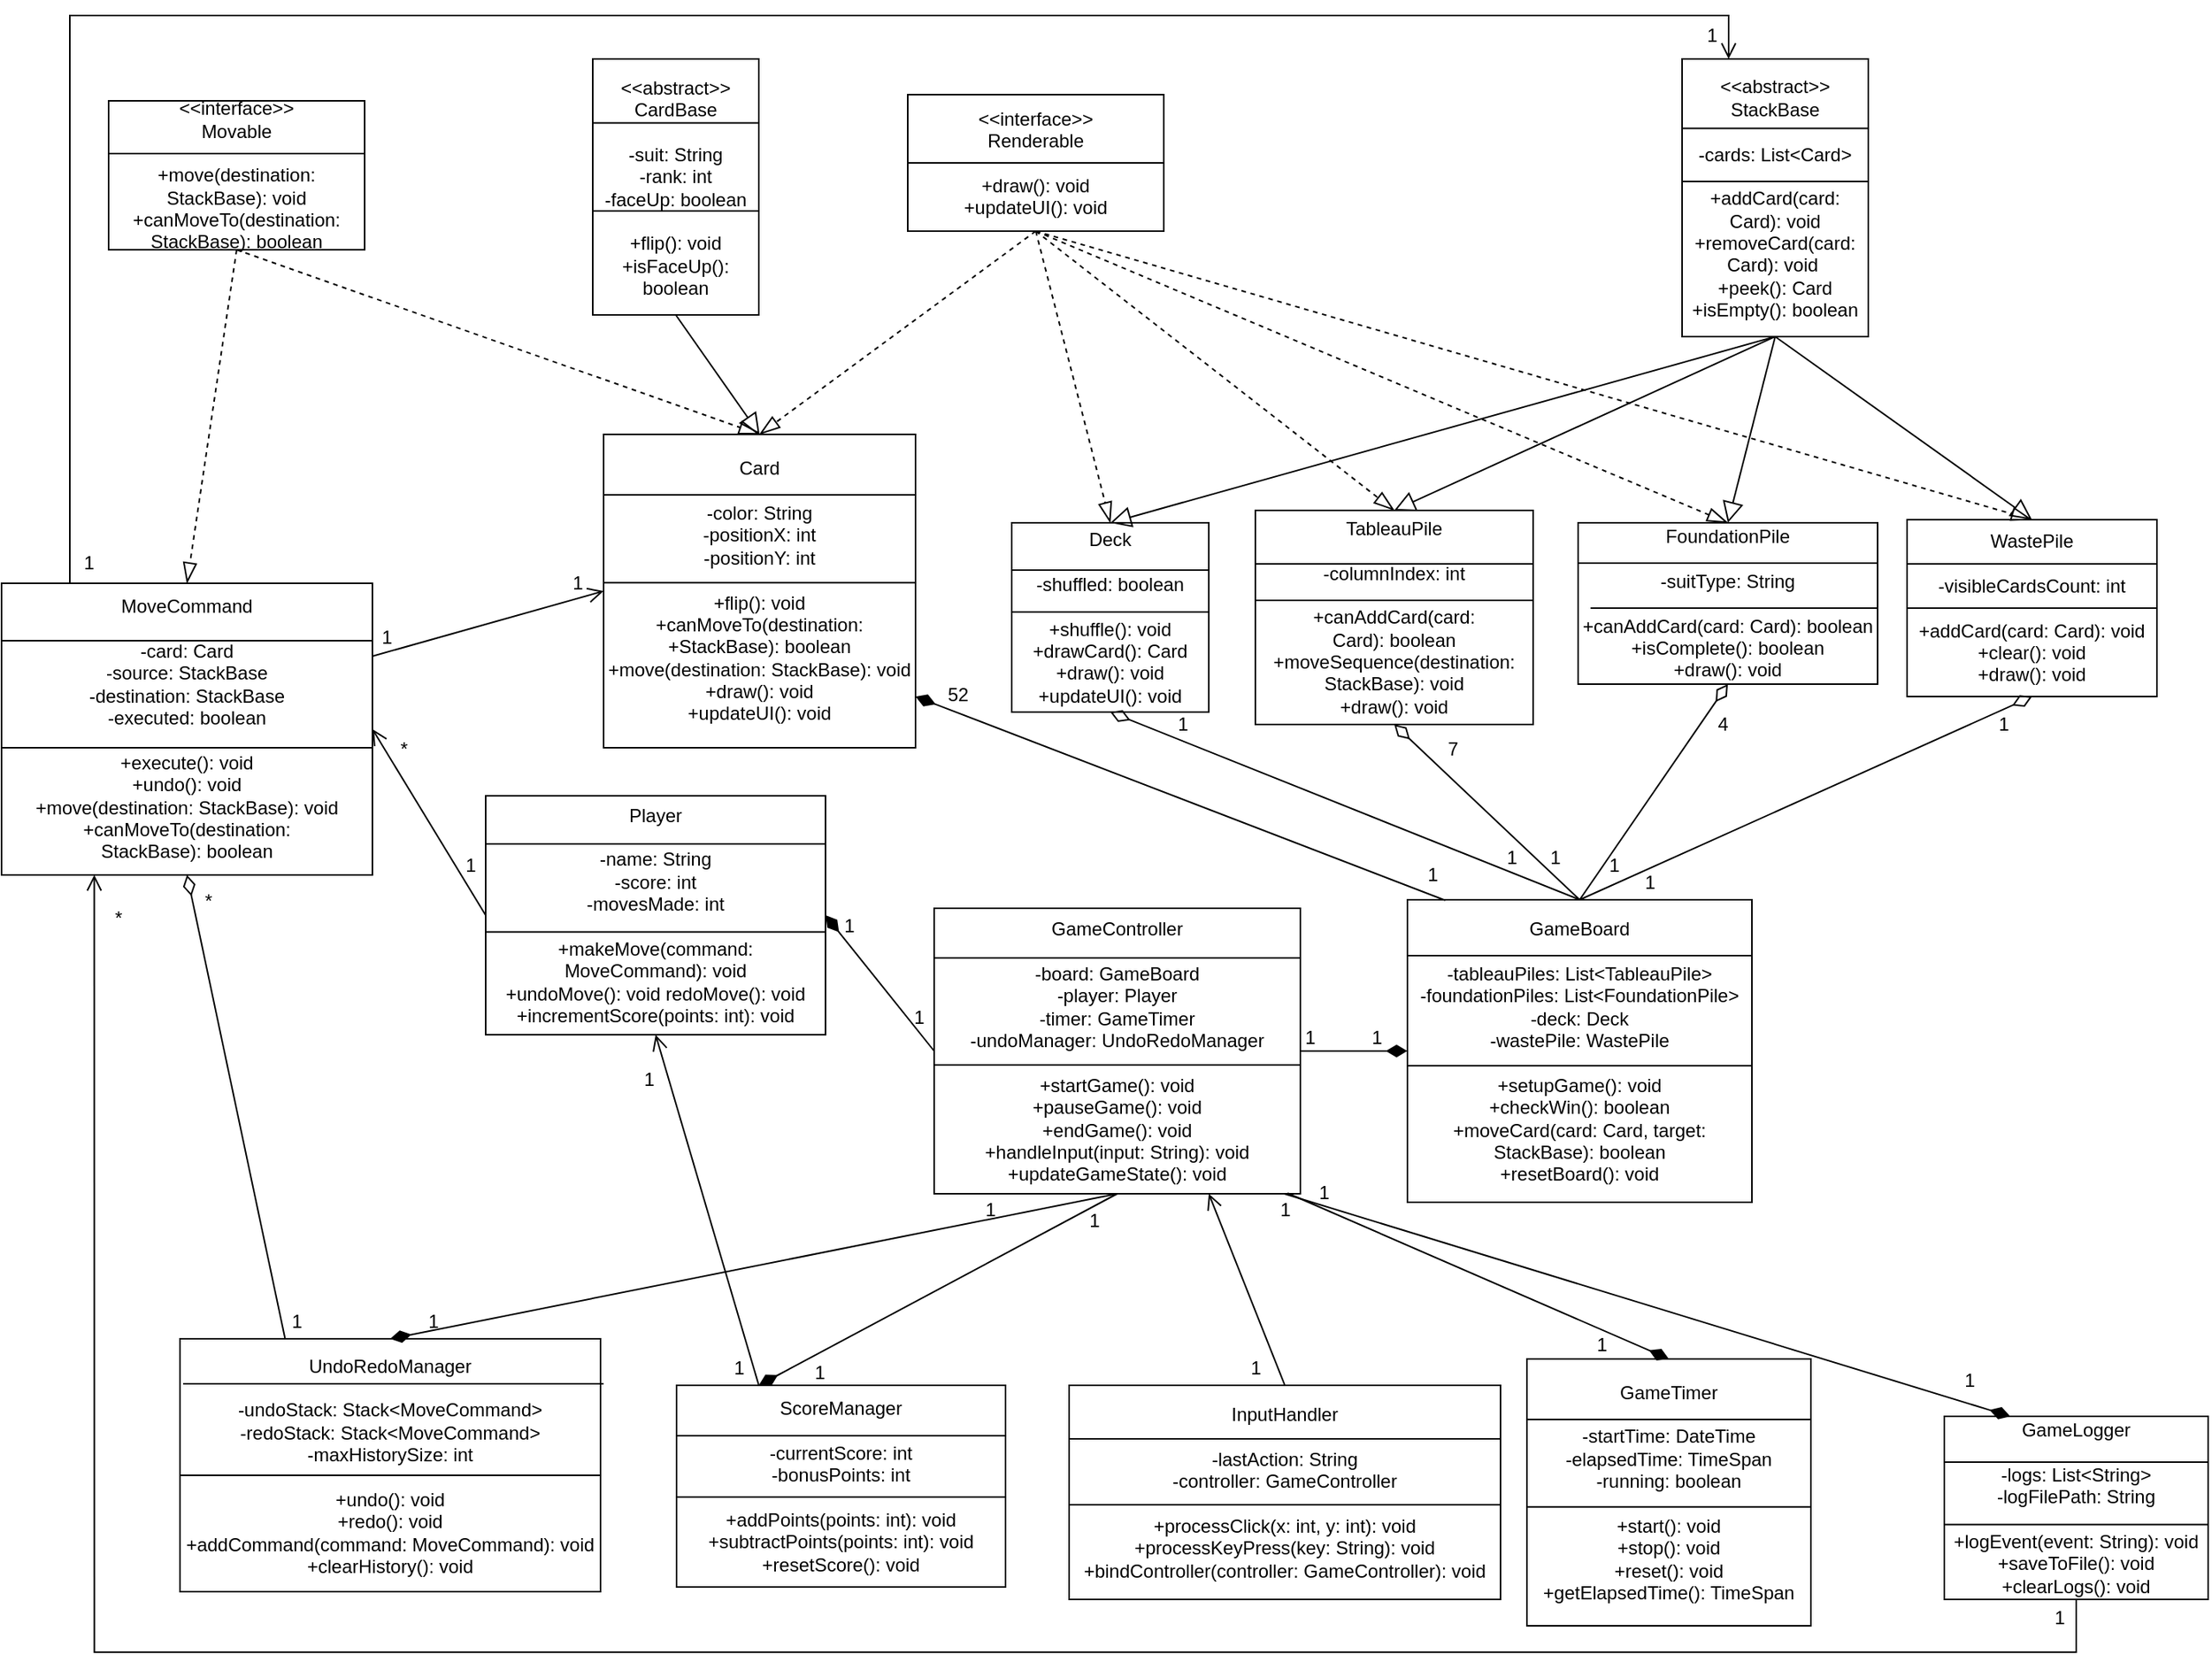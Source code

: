 <mxfile version="28.2.6">
  <diagram name="Страница — 1" id="tlndOTvmQL7gSjHUDbuK">
    <mxGraphModel dx="1237" dy="1510" grid="0" gridSize="19" guides="1" tooltips="1" connect="1" arrows="1" fold="1" page="0" pageScale="1" pageWidth="827" pageHeight="1169" math="0" shadow="0">
      <root>
        <mxCell id="0" />
        <mxCell id="1" parent="0" />
        <mxCell id="aCBQrkwj-dUcNE5SD0va-1" value="&lt;div&gt;&amp;lt;&amp;lt;interface&amp;gt;&amp;gt;&lt;/div&gt;Movable&lt;div&gt;&lt;br&gt;&lt;/div&gt;&lt;div&gt;+move(destination: StackBase): void&lt;/div&gt;&lt;div&gt;+canMoveTo(destination: StackBase):&amp;nbsp;&lt;span style=&quot;background-color: transparent; color: light-dark(rgb(0, 0, 0), rgb(255, 255, 255));&quot;&gt;boolean&lt;/span&gt;&lt;/div&gt;" style="rounded=0;whiteSpace=wrap;html=1;" parent="1" vertex="1">
          <mxGeometry x="948" y="-107" width="165" height="96" as="geometry" />
        </mxCell>
        <mxCell id="aCBQrkwj-dUcNE5SD0va-2" value="&amp;lt;&amp;lt;interface&amp;gt;&amp;gt;&lt;div&gt;Renderable&lt;/div&gt;&lt;div&gt;&lt;br&gt;&lt;/div&gt;&lt;div&gt;+draw(): void&lt;/div&gt;&lt;div&gt;+updateUI(): void&lt;/div&gt;" style="rounded=0;whiteSpace=wrap;html=1;" parent="1" vertex="1">
          <mxGeometry x="1463" y="-111" width="165" height="88" as="geometry" />
        </mxCell>
        <mxCell id="aCBQrkwj-dUcNE5SD0va-3" value="&amp;lt;&amp;lt;abstract&amp;gt;&amp;gt;&lt;div&gt;CardBase&lt;/div&gt;&lt;div&gt;&lt;br&gt;&lt;/div&gt;&lt;div&gt;-suit: String&lt;/div&gt;&lt;div&gt;-rank: int&lt;/div&gt;&lt;div&gt;-faceUp: boolean&lt;/div&gt;&lt;div&gt;&lt;br&gt;&lt;/div&gt;&lt;div&gt;+flip(): void +isFaceUp(): boolean&lt;/div&gt;" style="rounded=0;whiteSpace=wrap;html=1;" parent="1" vertex="1">
          <mxGeometry x="1260" y="-134" width="107" height="165" as="geometry" />
        </mxCell>
        <mxCell id="aCBQrkwj-dUcNE5SD0va-4" value="&amp;lt;&amp;lt;abstract&amp;gt;&amp;gt;&lt;div&gt;StackBase&lt;/div&gt;&lt;div&gt;&lt;br&gt;&lt;/div&gt;&lt;div&gt;-cards: List&amp;lt;Card&amp;gt;&lt;/div&gt;&lt;div&gt;&lt;br&gt;&lt;/div&gt;&lt;div&gt;+addCard(card: Card): void +removeCard(card: Card): void&amp;nbsp;&lt;/div&gt;&lt;div&gt;+peek(): Card +isEmpty():&amp;nbsp;&lt;span style=&quot;background-color: transparent; color: light-dark(rgb(0, 0, 0), rgb(255, 255, 255));&quot;&gt;boolean&lt;/span&gt;&lt;/div&gt;" style="rounded=0;whiteSpace=wrap;html=1;" parent="1" vertex="1">
          <mxGeometry x="1962" y="-134" width="120" height="179" as="geometry" />
        </mxCell>
        <mxCell id="aCBQrkwj-dUcNE5SD0va-5" value="Card&lt;div&gt;&lt;br&gt;&lt;/div&gt;&lt;div&gt;-color: String&lt;/div&gt;&lt;div&gt;-positionX: int&lt;/div&gt;&lt;div&gt;-positionY: int&lt;/div&gt;&lt;div&gt;&lt;br&gt;&lt;/div&gt;&lt;div&gt;+flip(): void&lt;/div&gt;&lt;div&gt;+canMoveTo(destination:&lt;/div&gt;&lt;div&gt;+StackBase):&amp;nbsp;&lt;span style=&quot;background-color: transparent; color: light-dark(rgb(0, 0, 0), rgb(255, 255, 255));&quot;&gt;boolean&lt;/span&gt;&lt;/div&gt;&lt;div&gt;+move(destination: StackBase): void&lt;/div&gt;&lt;div&gt;+draw(): void&lt;/div&gt;&lt;div&gt;+updateUI(): void&lt;/div&gt;" style="rounded=0;whiteSpace=wrap;html=1;" parent="1" vertex="1">
          <mxGeometry x="1267" y="108" width="201" height="202" as="geometry" />
        </mxCell>
        <mxCell id="aCBQrkwj-dUcNE5SD0va-6" value="Deck&lt;div&gt;&lt;br&gt;&lt;/div&gt;&lt;div&gt;-shuffled:&amp;nbsp;&lt;span style=&quot;background-color: transparent; color: light-dark(rgb(0, 0, 0), rgb(255, 255, 255));&quot;&gt;boolean&lt;/span&gt;&lt;/div&gt;&lt;div&gt;&lt;br&gt;&lt;/div&gt;&lt;div&gt;+shuffle(): void&lt;/div&gt;&lt;div&gt;+drawCard(): Card&lt;/div&gt;&lt;div&gt;+draw(): void&lt;/div&gt;&lt;div&gt;+updateUI(): void&lt;/div&gt;" style="rounded=0;whiteSpace=wrap;html=1;" parent="1" vertex="1">
          <mxGeometry x="1530" y="165" width="127" height="122" as="geometry" />
        </mxCell>
        <mxCell id="aCBQrkwj-dUcNE5SD0va-8" value="WastePile&lt;div&gt;&lt;br&gt;&lt;/div&gt;&lt;div&gt;-visibleCardsCount: int&lt;/div&gt;&lt;div&gt;&lt;br&gt;&lt;/div&gt;&lt;div&gt;+addCard(card: Card): void&lt;/div&gt;&lt;div&gt;+clear(): void&lt;/div&gt;&lt;div&gt;+draw(): void&lt;/div&gt;" style="rounded=0;whiteSpace=wrap;html=1;" parent="1" vertex="1">
          <mxGeometry x="2107" y="163" width="161" height="114" as="geometry" />
        </mxCell>
        <mxCell id="aCBQrkwj-dUcNE5SD0va-9" value="FoundationPile&lt;div&gt;&lt;br&gt;&lt;/div&gt;&lt;div&gt;-suitType: String&lt;/div&gt;&lt;div&gt;&lt;br&gt;&lt;/div&gt;&lt;div&gt;+canAddCard(card: Card):&amp;nbsp;&lt;span style=&quot;background-color: transparent; color: light-dark(rgb(0, 0, 0), rgb(255, 255, 255));&quot;&gt;boolean&lt;/span&gt;&lt;/div&gt;&lt;div&gt;+isComplete():&amp;nbsp;&lt;span style=&quot;background-color: transparent; color: light-dark(rgb(0, 0, 0), rgb(255, 255, 255));&quot;&gt;boolean&lt;/span&gt;&lt;/div&gt;&lt;div&gt;+draw(): void&lt;/div&gt;" style="rounded=0;whiteSpace=wrap;html=1;" parent="1" vertex="1">
          <mxGeometry x="1895" y="165" width="193" height="104" as="geometry" />
        </mxCell>
        <mxCell id="aCBQrkwj-dUcNE5SD0va-10" value="TableauPile&lt;div&gt;&lt;br&gt;&lt;/div&gt;&lt;div&gt;-columnIndex: int&lt;/div&gt;&lt;div&gt;&lt;br&gt;&lt;/div&gt;&lt;div&gt;+canAddCard(card: Card):&amp;nbsp;&lt;span style=&quot;background-color: transparent; color: light-dark(rgb(0, 0, 0), rgb(255, 255, 255));&quot;&gt;boolean&lt;/span&gt;&lt;/div&gt;&lt;div&gt;+moveSequence(destination: StackBase): void&lt;/div&gt;&lt;div&gt;+draw(): void&lt;/div&gt;" style="rounded=0;whiteSpace=wrap;html=1;" parent="1" vertex="1">
          <mxGeometry x="1687" y="157" width="179" height="138" as="geometry" />
        </mxCell>
        <mxCell id="aCBQrkwj-dUcNE5SD0va-11" value="GameBoard&lt;div&gt;&lt;br&gt;&lt;/div&gt;&lt;div&gt;-tableauPiles: List&amp;lt;TableauPile&amp;gt;&lt;/div&gt;&lt;div&gt;-foundationPiles: List&amp;lt;FoundationPile&amp;gt;&lt;/div&gt;&lt;div&gt;-deck: Deck&lt;/div&gt;&lt;div&gt;-wastePile: WastePile&lt;/div&gt;&lt;div&gt;&lt;br&gt;&lt;/div&gt;&lt;div&gt;+setupGame(): void&lt;/div&gt;&lt;div&gt;+checkWin():&amp;nbsp;&lt;span style=&quot;background-color: transparent; color: light-dark(rgb(0, 0, 0), rgb(255, 255, 255));&quot;&gt;boolean&lt;/span&gt;&lt;/div&gt;&lt;div&gt;+moveCard(card: Card, target: StackBase):&amp;nbsp;&lt;span style=&quot;background-color: transparent; color: light-dark(rgb(0, 0, 0), rgb(255, 255, 255));&quot;&gt;boolean&lt;/span&gt;&lt;/div&gt;&lt;div&gt;+resetBoard(): void&lt;/div&gt;" style="rounded=0;whiteSpace=wrap;html=1;" parent="1" vertex="1">
          <mxGeometry x="1785" y="408" width="222" height="195" as="geometry" />
        </mxCell>
        <mxCell id="aCBQrkwj-dUcNE5SD0va-12" value="Player&lt;div&gt;&lt;br&gt;&lt;/div&gt;&lt;div&gt;-name: String&lt;/div&gt;&lt;div&gt;-score: int&lt;/div&gt;&lt;div&gt;-movesMade: int&lt;/div&gt;&lt;div&gt;&lt;br&gt;&lt;/div&gt;&lt;div&gt;+makeMove(command: MoveCommand): void&lt;/div&gt;&lt;div&gt;+undoMove(): void redoMove(): void&lt;/div&gt;&lt;div&gt;+incrementScore(points: int): void&lt;/div&gt;" style="rounded=0;whiteSpace=wrap;html=1;" parent="1" vertex="1">
          <mxGeometry x="1191" y="341" width="219" height="154" as="geometry" />
        </mxCell>
        <mxCell id="aCBQrkwj-dUcNE5SD0va-13" value="GameController&lt;div&gt;&lt;br&gt;&lt;/div&gt;&lt;div&gt;-board: GameBoard&lt;/div&gt;&lt;div&gt;-player: Player&lt;/div&gt;&lt;div&gt;-timer: GameTimer&lt;/div&gt;&lt;div&gt;-undoManager: UndoRedoManager&lt;/div&gt;&lt;div&gt;&lt;br&gt;&lt;/div&gt;&lt;div&gt;+startGame(): void&lt;/div&gt;&lt;div&gt;+pauseGame(): void&lt;/div&gt;&lt;div&gt;+endGame(): void&lt;/div&gt;&lt;div&gt;+handleInput(input: String): void&lt;/div&gt;&lt;div&gt;+updateGameState(): void&lt;/div&gt;" style="rounded=0;whiteSpace=wrap;html=1;" parent="1" vertex="1">
          <mxGeometry x="1480" y="413.5" width="236" height="184" as="geometry" />
        </mxCell>
        <mxCell id="aCBQrkwj-dUcNE5SD0va-14" value="MoveCommand&lt;div&gt;&lt;br&gt;&lt;/div&gt;&lt;div&gt;-card: Card&lt;/div&gt;&lt;div&gt;-source: StackBase&lt;/div&gt;&lt;div&gt;-destination: StackBase&lt;/div&gt;&lt;div&gt;-executed:&amp;nbsp;&lt;span style=&quot;background-color: transparent; color: light-dark(rgb(0, 0, 0), rgb(255, 255, 255));&quot;&gt;boolean&lt;/span&gt;&lt;/div&gt;&lt;div&gt;&lt;br&gt;&lt;/div&gt;&lt;div&gt;+execute(): void&lt;/div&gt;&lt;div&gt;+undo(): void&lt;/div&gt;&lt;div&gt;+move(destination: StackBase): void&lt;/div&gt;&lt;div&gt;+canMoveTo(destination: StackBase):&amp;nbsp;&lt;span style=&quot;background-color: transparent; color: light-dark(rgb(0, 0, 0), rgb(255, 255, 255));&quot;&gt;boolean&lt;/span&gt;&lt;/div&gt;" style="rounded=0;whiteSpace=wrap;html=1;" parent="1" vertex="1">
          <mxGeometry x="879" y="204" width="239" height="188" as="geometry" />
        </mxCell>
        <mxCell id="aCBQrkwj-dUcNE5SD0va-15" value="UndoRedoManager&lt;div&gt;&lt;br&gt;&lt;/div&gt;&lt;div&gt;-undoStack: Stack&amp;lt;MoveCommand&amp;gt;&lt;/div&gt;&lt;div&gt;-redoStack: Stack&amp;lt;MoveCommand&amp;gt;&lt;/div&gt;&lt;div&gt;-maxHistorySize: int&lt;/div&gt;&lt;div&gt;&lt;br&gt;&lt;/div&gt;&lt;div&gt;+undo(): void&lt;/div&gt;&lt;div&gt;+redo(): void&lt;/div&gt;&lt;div&gt;+addCommand(command: MoveCommand): void&lt;/div&gt;&lt;div&gt;+clearHistory(): void&lt;/div&gt;" style="rounded=0;whiteSpace=wrap;html=1;" parent="1" vertex="1">
          <mxGeometry x="994" y="691" width="271" height="163" as="geometry" />
        </mxCell>
        <mxCell id="aCBQrkwj-dUcNE5SD0va-16" value="GameTimer&lt;div&gt;&lt;br&gt;&lt;/div&gt;&lt;div&gt;-startTime: DateTime&lt;/div&gt;&lt;div&gt;-elapsedTime: TimeSpan&lt;/div&gt;&lt;div&gt;-running:&amp;nbsp;&lt;span style=&quot;background-color: transparent; color: light-dark(rgb(0, 0, 0), rgb(255, 255, 255));&quot;&gt;boolean&lt;/span&gt;&lt;/div&gt;&lt;div&gt;&lt;br&gt;&lt;/div&gt;&lt;div&gt;+start(): void&lt;/div&gt;&lt;div&gt;+stop(): void&lt;/div&gt;&lt;div&gt;+reset(): void&lt;/div&gt;&lt;div&gt;+getElapsedTime(): TimeSpan&lt;/div&gt;" style="rounded=0;whiteSpace=wrap;html=1;" parent="1" vertex="1">
          <mxGeometry x="1862" y="704" width="183" height="172" as="geometry" />
        </mxCell>
        <mxCell id="aCBQrkwj-dUcNE5SD0va-17" value="ScoreManager&lt;div&gt;&lt;br&gt;&lt;/div&gt;&lt;div&gt;-currentScore: int&lt;/div&gt;&lt;div&gt;-bonusPoints: int&lt;/div&gt;&lt;div&gt;&lt;br&gt;&lt;/div&gt;&lt;div&gt;+addPoints(points: int): void&lt;/div&gt;&lt;div&gt;+subtractPoints(points: int): void&lt;/div&gt;&lt;div&gt;+resetScore(): void&lt;/div&gt;" style="rounded=0;whiteSpace=wrap;html=1;" parent="1" vertex="1">
          <mxGeometry x="1314" y="721" width="212" height="130" as="geometry" />
        </mxCell>
        <mxCell id="aCBQrkwj-dUcNE5SD0va-18" value="InputHandler&lt;div&gt;&lt;br&gt;&lt;/div&gt;&lt;div&gt;-lastAction: String&lt;/div&gt;&lt;div&gt;-controller: GameController&lt;/div&gt;&lt;div&gt;&lt;br&gt;&lt;/div&gt;&lt;div&gt;+processClick(x: int, y: int): void&lt;/div&gt;&lt;div&gt;+processKeyPress(key: String): void&lt;/div&gt;&lt;div&gt;+bindController(controller: GameController): void&lt;/div&gt;" style="rounded=0;whiteSpace=wrap;html=1;" parent="1" vertex="1">
          <mxGeometry x="1567" y="721" width="278" height="138" as="geometry" />
        </mxCell>
        <mxCell id="aCBQrkwj-dUcNE5SD0va-19" value="GameLogger&lt;div&gt;&lt;br&gt;&lt;/div&gt;&lt;div&gt;-logs: List&amp;lt;String&amp;gt;&lt;/div&gt;&lt;div&gt;-logFilePath: String&lt;/div&gt;&lt;div&gt;&lt;br&gt;&lt;/div&gt;&lt;div&gt;+logEvent(event: String): void&lt;/div&gt;&lt;div&gt;+saveToFile(): void&lt;/div&gt;&lt;div&gt;+clearLogs(): void&lt;/div&gt;" style="rounded=0;whiteSpace=wrap;html=1;" parent="1" vertex="1">
          <mxGeometry x="2131" y="741" width="170" height="118" as="geometry" />
        </mxCell>
        <mxCell id="aCBQrkwj-dUcNE5SD0va-20" value="" style="endArrow=none;html=1;rounded=0;entryX=1;entryY=0.25;entryDx=0;entryDy=0;exitX=0;exitY=0.25;exitDx=0;exitDy=0;" parent="1" edge="1">
          <mxGeometry width="50" height="50" relative="1" as="geometry">
            <mxPoint x="948" y="-73" as="sourcePoint" />
            <mxPoint x="1113" y="-73" as="targetPoint" />
          </mxGeometry>
        </mxCell>
        <mxCell id="aCBQrkwj-dUcNE5SD0va-21" value="" style="endArrow=none;html=1;rounded=0;entryX=1;entryY=0.5;entryDx=0;entryDy=0;exitX=0;exitY=0.5;exitDx=0;exitDy=0;" parent="1" source="aCBQrkwj-dUcNE5SD0va-2" target="aCBQrkwj-dUcNE5SD0va-2" edge="1">
          <mxGeometry width="50" height="50" relative="1" as="geometry">
            <mxPoint x="1455" y="-107" as="sourcePoint" />
            <mxPoint x="1505" y="-157" as="targetPoint" />
          </mxGeometry>
        </mxCell>
        <mxCell id="aCBQrkwj-dUcNE5SD0va-22" value="" style="endArrow=none;html=1;rounded=0;entryX=1;entryY=0.25;entryDx=0;entryDy=0;exitX=0;exitY=0.25;exitDx=0;exitDy=0;" parent="1" source="aCBQrkwj-dUcNE5SD0va-3" target="aCBQrkwj-dUcNE5SD0va-3" edge="1">
          <mxGeometry width="50" height="50" relative="1" as="geometry">
            <mxPoint x="1244" y="-153" as="sourcePoint" />
            <mxPoint x="1294" y="-203" as="targetPoint" />
          </mxGeometry>
        </mxCell>
        <mxCell id="aCBQrkwj-dUcNE5SD0va-23" value="" style="endArrow=none;html=1;rounded=0;entryX=1;entryY=0.75;entryDx=0;entryDy=0;exitX=0;exitY=0.75;exitDx=0;exitDy=0;" parent="1" edge="1">
          <mxGeometry width="50" height="50" relative="1" as="geometry">
            <mxPoint x="1260" y="-36" as="sourcePoint" />
            <mxPoint x="1367" y="-36" as="targetPoint" />
          </mxGeometry>
        </mxCell>
        <mxCell id="aCBQrkwj-dUcNE5SD0va-24" value="" style="endArrow=none;html=1;rounded=0;entryX=1;entryY=0.25;entryDx=0;entryDy=0;exitX=0;exitY=0.25;exitDx=0;exitDy=0;" parent="1" source="aCBQrkwj-dUcNE5SD0va-4" target="aCBQrkwj-dUcNE5SD0va-4" edge="1">
          <mxGeometry width="50" height="50" relative="1" as="geometry">
            <mxPoint x="1995" y="-151" as="sourcePoint" />
            <mxPoint x="2045" y="-201" as="targetPoint" />
          </mxGeometry>
        </mxCell>
        <mxCell id="aCBQrkwj-dUcNE5SD0va-25" value="" style="endArrow=none;html=1;rounded=0;entryX=1;entryY=0.5;entryDx=0;entryDy=0;exitX=0;exitY=0.5;exitDx=0;exitDy=0;" parent="1" edge="1">
          <mxGeometry width="50" height="50" relative="1" as="geometry">
            <mxPoint x="1962" y="-55" as="sourcePoint" />
            <mxPoint x="2082" y="-55" as="targetPoint" />
          </mxGeometry>
        </mxCell>
        <mxCell id="aCBQrkwj-dUcNE5SD0va-26" value="" style="endArrow=none;html=1;rounded=0;entryX=1;entryY=0.25;entryDx=0;entryDy=0;exitX=0;exitY=0.25;exitDx=0;exitDy=0;" parent="1" source="aCBQrkwj-dUcNE5SD0va-9" target="aCBQrkwj-dUcNE5SD0va-9" edge="1">
          <mxGeometry width="50" height="50" relative="1" as="geometry">
            <mxPoint x="1933" y="132" as="sourcePoint" />
            <mxPoint x="1983" y="82" as="targetPoint" />
          </mxGeometry>
        </mxCell>
        <mxCell id="aCBQrkwj-dUcNE5SD0va-27" value="" style="endArrow=none;html=1;rounded=0;entryX=1;entryY=0.75;entryDx=0;entryDy=0;exitX=0;exitY=0.75;exitDx=0;exitDy=0;" parent="1" edge="1">
          <mxGeometry width="50" height="50" relative="1" as="geometry">
            <mxPoint x="1903" y="220" as="sourcePoint" />
            <mxPoint x="2088" y="220" as="targetPoint" />
          </mxGeometry>
        </mxCell>
        <mxCell id="aCBQrkwj-dUcNE5SD0va-28" value="" style="endArrow=none;html=1;rounded=0;entryX=1;entryY=0.25;entryDx=0;entryDy=0;exitX=0;exitY=0.25;exitDx=0;exitDy=0;" parent="1" source="aCBQrkwj-dUcNE5SD0va-8" target="aCBQrkwj-dUcNE5SD0va-8" edge="1">
          <mxGeometry width="50" height="50" relative="1" as="geometry">
            <mxPoint x="2069" y="140" as="sourcePoint" />
            <mxPoint x="2119" y="90" as="targetPoint" />
          </mxGeometry>
        </mxCell>
        <mxCell id="aCBQrkwj-dUcNE5SD0va-29" value="" style="endArrow=none;html=1;rounded=0;entryX=1;entryY=0.5;entryDx=0;entryDy=0;exitX=0;exitY=0.5;exitDx=0;exitDy=0;" parent="1" source="aCBQrkwj-dUcNE5SD0va-8" target="aCBQrkwj-dUcNE5SD0va-8" edge="1">
          <mxGeometry width="50" height="50" relative="1" as="geometry">
            <mxPoint x="2064" y="129" as="sourcePoint" />
            <mxPoint x="2114" y="79" as="targetPoint" />
          </mxGeometry>
        </mxCell>
        <mxCell id="aCBQrkwj-dUcNE5SD0va-30" value="" style="endArrow=none;html=1;rounded=0;entryX=1;entryY=0.25;entryDx=0;entryDy=0;exitX=0;exitY=0.25;exitDx=0;exitDy=0;" parent="1" edge="1">
          <mxGeometry width="50" height="50" relative="1" as="geometry">
            <mxPoint x="1267" y="147.0" as="sourcePoint" />
            <mxPoint x="1468" y="147.0" as="targetPoint" />
          </mxGeometry>
        </mxCell>
        <mxCell id="aCBQrkwj-dUcNE5SD0va-31" value="" style="endArrow=none;html=1;rounded=0;entryX=1;entryY=0.5;entryDx=0;entryDy=0;exitX=0;exitY=0.5;exitDx=0;exitDy=0;" parent="1" edge="1">
          <mxGeometry width="50" height="50" relative="1" as="geometry">
            <mxPoint x="1267" y="203.66" as="sourcePoint" />
            <mxPoint x="1468" y="203.66" as="targetPoint" />
          </mxGeometry>
        </mxCell>
        <mxCell id="aCBQrkwj-dUcNE5SD0va-32" value="" style="endArrow=none;html=1;rounded=0;entryX=1;entryY=0.25;entryDx=0;entryDy=0;exitX=0;exitY=0.25;exitDx=0;exitDy=0;" parent="1" source="aCBQrkwj-dUcNE5SD0va-6" target="aCBQrkwj-dUcNE5SD0va-6" edge="1">
          <mxGeometry width="50" height="50" relative="1" as="geometry">
            <mxPoint x="1534" y="351" as="sourcePoint" />
            <mxPoint x="1584" y="301" as="targetPoint" />
          </mxGeometry>
        </mxCell>
        <mxCell id="aCBQrkwj-dUcNE5SD0va-33" value="" style="endArrow=none;html=1;rounded=0;entryX=1;entryY=0.5;entryDx=0;entryDy=0;exitX=0;exitY=0.5;exitDx=0;exitDy=0;" parent="1" edge="1">
          <mxGeometry width="50" height="50" relative="1" as="geometry">
            <mxPoint x="1530" y="222.52" as="sourcePoint" />
            <mxPoint x="1657" y="222.52" as="targetPoint" />
          </mxGeometry>
        </mxCell>
        <mxCell id="aCBQrkwj-dUcNE5SD0va-34" value="" style="endArrow=none;html=1;rounded=0;entryX=1;entryY=0.25;entryDx=0;entryDy=0;exitX=0;exitY=0.25;exitDx=0;exitDy=0;" parent="1" source="aCBQrkwj-dUcNE5SD0va-10" target="aCBQrkwj-dUcNE5SD0va-10" edge="1">
          <mxGeometry width="50" height="50" relative="1" as="geometry">
            <mxPoint x="1578" y="291" as="sourcePoint" />
            <mxPoint x="1628" y="241" as="targetPoint" />
          </mxGeometry>
        </mxCell>
        <mxCell id="aCBQrkwj-dUcNE5SD0va-35" value="" style="endArrow=none;html=1;rounded=0;entryX=1;entryY=0.5;entryDx=0;entryDy=0;exitX=0;exitY=0.5;exitDx=0;exitDy=0;" parent="1" edge="1">
          <mxGeometry width="50" height="50" relative="1" as="geometry">
            <mxPoint x="1687" y="215" as="sourcePoint" />
            <mxPoint x="1866" y="215" as="targetPoint" />
          </mxGeometry>
        </mxCell>
        <mxCell id="aCBQrkwj-dUcNE5SD0va-36" value="" style="endArrow=none;html=1;rounded=0;entryX=1;entryY=0.25;entryDx=0;entryDy=0;exitX=0;exitY=0.25;exitDx=0;exitDy=0;" parent="1" edge="1">
          <mxGeometry width="50" height="50" relative="1" as="geometry">
            <mxPoint x="1785" y="444" as="sourcePoint" />
            <mxPoint x="2007" y="444" as="targetPoint" />
          </mxGeometry>
        </mxCell>
        <mxCell id="aCBQrkwj-dUcNE5SD0va-37" value="" style="endArrow=none;html=1;rounded=0;entryX=1;entryY=0.75;entryDx=0;entryDy=0;exitX=0;exitY=0.75;exitDx=0;exitDy=0;" parent="1" edge="1">
          <mxGeometry width="50" height="50" relative="1" as="geometry">
            <mxPoint x="1785" y="515" as="sourcePoint" />
            <mxPoint x="2007" y="515" as="targetPoint" />
          </mxGeometry>
        </mxCell>
        <mxCell id="aCBQrkwj-dUcNE5SD0va-38" value="" style="endArrow=none;html=1;rounded=0;entryX=1;entryY=0.25;entryDx=0;entryDy=0;exitX=0;exitY=0.25;exitDx=0;exitDy=0;" parent="1" edge="1">
          <mxGeometry width="50" height="50" relative="1" as="geometry">
            <mxPoint x="1191" y="372" as="sourcePoint" />
            <mxPoint x="1410" y="372" as="targetPoint" />
          </mxGeometry>
        </mxCell>
        <mxCell id="aCBQrkwj-dUcNE5SD0va-39" value="" style="endArrow=none;html=1;rounded=0;entryX=0;entryY=0.75;entryDx=0;entryDy=0;exitX=1;exitY=0.75;exitDx=0;exitDy=0;" parent="1" edge="1">
          <mxGeometry width="50" height="50" relative="1" as="geometry">
            <mxPoint x="1410" y="428.76" as="sourcePoint" />
            <mxPoint x="1191" y="428.76" as="targetPoint" />
          </mxGeometry>
        </mxCell>
        <mxCell id="aCBQrkwj-dUcNE5SD0va-40" value="" style="endArrow=none;html=1;rounded=0;entryX=1;entryY=0.25;entryDx=0;entryDy=0;exitX=0;exitY=0.25;exitDx=0;exitDy=0;" parent="1" edge="1">
          <mxGeometry width="50" height="50" relative="1" as="geometry">
            <mxPoint x="1480" y="445.5" as="sourcePoint" />
            <mxPoint x="1716" y="445.5" as="targetPoint" />
          </mxGeometry>
        </mxCell>
        <mxCell id="aCBQrkwj-dUcNE5SD0va-41" value="" style="endArrow=none;html=1;rounded=0;entryX=1;entryY=0.75;entryDx=0;entryDy=0;exitX=0;exitY=0.75;exitDx=0;exitDy=0;" parent="1" edge="1">
          <mxGeometry width="50" height="50" relative="1" as="geometry">
            <mxPoint x="1480" y="514.5" as="sourcePoint" />
            <mxPoint x="1716" y="514.5" as="targetPoint" />
          </mxGeometry>
        </mxCell>
        <mxCell id="aCBQrkwj-dUcNE5SD0va-42" value="" style="endArrow=none;html=1;rounded=0;entryX=1;entryY=0.25;entryDx=0;entryDy=0;exitX=0;exitY=0.25;exitDx=0;exitDy=0;" parent="1" edge="1">
          <mxGeometry width="50" height="50" relative="1" as="geometry">
            <mxPoint x="879.0" y="241.0" as="sourcePoint" />
            <mxPoint x="1118" y="241.0" as="targetPoint" />
          </mxGeometry>
        </mxCell>
        <mxCell id="aCBQrkwj-dUcNE5SD0va-43" value="" style="endArrow=none;html=1;rounded=0;entryX=1;entryY=0.75;entryDx=0;entryDy=0;exitX=0;exitY=0.75;exitDx=0;exitDy=0;" parent="1" edge="1">
          <mxGeometry width="50" height="50" relative="1" as="geometry">
            <mxPoint x="879.0" y="310" as="sourcePoint" />
            <mxPoint x="1118" y="310" as="targetPoint" />
          </mxGeometry>
        </mxCell>
        <mxCell id="aCBQrkwj-dUcNE5SD0va-45" value="" style="endArrow=none;html=1;rounded=0;entryX=1;entryY=0.25;entryDx=0;entryDy=0;exitX=0;exitY=0.25;exitDx=0;exitDy=0;" parent="1" edge="1">
          <mxGeometry width="50" height="50" relative="1" as="geometry">
            <mxPoint x="996" y="720.0" as="sourcePoint" />
            <mxPoint x="1267" y="720.0" as="targetPoint" />
          </mxGeometry>
        </mxCell>
        <mxCell id="aCBQrkwj-dUcNE5SD0va-46" value="" style="endArrow=none;html=1;rounded=0;exitX=0;exitY=0.5;exitDx=0;exitDy=0;entryX=1;entryY=0.5;entryDx=0;entryDy=0;" parent="1" edge="1">
          <mxGeometry width="50" height="50" relative="1" as="geometry">
            <mxPoint x="994" y="779" as="sourcePoint" />
            <mxPoint x="1265" y="779" as="targetPoint" />
          </mxGeometry>
        </mxCell>
        <mxCell id="aCBQrkwj-dUcNE5SD0va-47" value="" style="endArrow=none;html=1;rounded=0;exitX=0;exitY=0.25;exitDx=0;exitDy=0;entryX=1;entryY=0.25;entryDx=0;entryDy=0;" parent="1" edge="1">
          <mxGeometry width="50" height="50" relative="1" as="geometry">
            <mxPoint x="1862" y="743.0" as="sourcePoint" />
            <mxPoint x="2045" y="743.0" as="targetPoint" />
          </mxGeometry>
        </mxCell>
        <mxCell id="aCBQrkwj-dUcNE5SD0va-48" value="" style="endArrow=none;html=1;rounded=0;exitX=0;exitY=0.75;exitDx=0;exitDy=0;entryX=1;entryY=0.75;entryDx=0;entryDy=0;" parent="1" edge="1">
          <mxGeometry width="50" height="50" relative="1" as="geometry">
            <mxPoint x="1862" y="799.36" as="sourcePoint" />
            <mxPoint x="2045" y="799.36" as="targetPoint" />
          </mxGeometry>
        </mxCell>
        <mxCell id="aCBQrkwj-dUcNE5SD0va-49" value="" style="endArrow=none;html=1;rounded=0;entryX=1;entryY=0.25;entryDx=0;entryDy=0;exitX=0;exitY=0.25;exitDx=0;exitDy=0;" parent="1" source="aCBQrkwj-dUcNE5SD0va-17" target="aCBQrkwj-dUcNE5SD0va-17" edge="1">
          <mxGeometry width="50" height="50" relative="1" as="geometry">
            <mxPoint x="1225" y="841" as="sourcePoint" />
            <mxPoint x="1275" y="791" as="targetPoint" />
          </mxGeometry>
        </mxCell>
        <mxCell id="aCBQrkwj-dUcNE5SD0va-50" value="" style="endArrow=none;html=1;rounded=0;entryX=1;entryY=0.5;entryDx=0;entryDy=0;exitX=0;exitY=0.5;exitDx=0;exitDy=0;" parent="1" edge="1">
          <mxGeometry width="50" height="50" relative="1" as="geometry">
            <mxPoint x="1314" y="793" as="sourcePoint" />
            <mxPoint x="1526" y="793" as="targetPoint" />
          </mxGeometry>
        </mxCell>
        <mxCell id="aCBQrkwj-dUcNE5SD0va-51" value="" style="endArrow=none;html=1;rounded=0;entryX=1;entryY=0.25;entryDx=0;entryDy=0;exitX=0;exitY=0.25;exitDx=0;exitDy=0;" parent="1" source="aCBQrkwj-dUcNE5SD0va-18" target="aCBQrkwj-dUcNE5SD0va-18" edge="1">
          <mxGeometry width="50" height="50" relative="1" as="geometry">
            <mxPoint x="1583.5" y="955" as="sourcePoint" />
            <mxPoint x="1633.5" y="905" as="targetPoint" />
          </mxGeometry>
        </mxCell>
        <mxCell id="aCBQrkwj-dUcNE5SD0va-52" value="" style="endArrow=none;html=1;rounded=0;entryX=1;entryY=0.75;entryDx=0;entryDy=0;exitX=0;exitY=0.75;exitDx=0;exitDy=0;" parent="1" edge="1">
          <mxGeometry width="50" height="50" relative="1" as="geometry">
            <mxPoint x="1567" y="798" as="sourcePoint" />
            <mxPoint x="1845" y="798" as="targetPoint" />
          </mxGeometry>
        </mxCell>
        <mxCell id="aCBQrkwj-dUcNE5SD0va-53" value="" style="endArrow=none;html=1;rounded=0;entryX=1;entryY=0.25;entryDx=0;entryDy=0;exitX=0;exitY=0.25;exitDx=0;exitDy=0;" parent="1" source="aCBQrkwj-dUcNE5SD0va-19" target="aCBQrkwj-dUcNE5SD0va-19" edge="1">
          <mxGeometry width="50" height="50" relative="1" as="geometry">
            <mxPoint x="2104" y="914" as="sourcePoint" />
            <mxPoint x="2154" y="864" as="targetPoint" />
          </mxGeometry>
        </mxCell>
        <mxCell id="aCBQrkwj-dUcNE5SD0va-54" value="" style="endArrow=none;html=1;rounded=0;entryX=1;entryY=0.75;entryDx=0;entryDy=0;exitX=0;exitY=0.75;exitDx=0;exitDy=0;" parent="1" edge="1">
          <mxGeometry width="50" height="50" relative="1" as="geometry">
            <mxPoint x="2131" y="810.76" as="sourcePoint" />
            <mxPoint x="2301" y="810.76" as="targetPoint" />
          </mxGeometry>
        </mxCell>
        <mxCell id="LkQGsGizmwyFS7Kiptim-1" value="" style="endArrow=block;html=1;rounded=0;exitX=0.5;exitY=1;exitDx=0;exitDy=0;entryX=0.5;entryY=0;entryDx=0;entryDy=0;endFill=0;endSize=11;" edge="1" parent="1" source="aCBQrkwj-dUcNE5SD0va-3" target="aCBQrkwj-dUcNE5SD0va-5">
          <mxGeometry width="50" height="50" relative="1" as="geometry">
            <mxPoint x="1132" y="86" as="sourcePoint" />
            <mxPoint x="1182" y="36" as="targetPoint" />
          </mxGeometry>
        </mxCell>
        <mxCell id="LkQGsGizmwyFS7Kiptim-2" value="" style="endArrow=blockThin;html=1;rounded=0;exitX=0.5;exitY=1;exitDx=0;exitDy=0;entryX=0.5;entryY=0;entryDx=0;entryDy=0;endFill=0;dashed=1;endSize=11;" edge="1" parent="1" source="aCBQrkwj-dUcNE5SD0va-1" target="aCBQrkwj-dUcNE5SD0va-5">
          <mxGeometry width="50" height="50" relative="1" as="geometry">
            <mxPoint x="1615" y="68" as="sourcePoint" />
            <mxPoint x="1665" y="18" as="targetPoint" />
          </mxGeometry>
        </mxCell>
        <mxCell id="LkQGsGizmwyFS7Kiptim-3" value="" style="endArrow=block;html=1;rounded=0;exitX=0.5;exitY=1;exitDx=0;exitDy=0;entryX=0.5;entryY=0;entryDx=0;entryDy=0;endSize=11;endFill=0;" edge="1" parent="1" source="aCBQrkwj-dUcNE5SD0va-4" target="aCBQrkwj-dUcNE5SD0va-10">
          <mxGeometry width="50" height="50" relative="1" as="geometry">
            <mxPoint x="1628" y="102" as="sourcePoint" />
            <mxPoint x="1678" y="52" as="targetPoint" />
          </mxGeometry>
        </mxCell>
        <mxCell id="LkQGsGizmwyFS7Kiptim-4" value="" style="endArrow=block;html=1;rounded=0;exitX=0.5;exitY=1;exitDx=0;exitDy=0;entryX=0.5;entryY=0;entryDx=0;entryDy=0;endSize=11;endFill=0;" edge="1" parent="1" source="aCBQrkwj-dUcNE5SD0va-4" target="aCBQrkwj-dUcNE5SD0va-9">
          <mxGeometry width="50" height="50" relative="1" as="geometry">
            <mxPoint x="1944" y="-4" as="sourcePoint" />
            <mxPoint x="1723" y="88" as="targetPoint" />
          </mxGeometry>
        </mxCell>
        <mxCell id="LkQGsGizmwyFS7Kiptim-5" value="" style="endArrow=block;html=1;rounded=0;exitX=0.5;exitY=1;exitDx=0;exitDy=0;entryX=0.5;entryY=0;entryDx=0;entryDy=0;endSize=11;endFill=0;" edge="1" parent="1" source="aCBQrkwj-dUcNE5SD0va-4" target="aCBQrkwj-dUcNE5SD0va-8">
          <mxGeometry width="50" height="50" relative="1" as="geometry">
            <mxPoint x="2135" y="56" as="sourcePoint" />
            <mxPoint x="2159" y="138" as="targetPoint" />
          </mxGeometry>
        </mxCell>
        <mxCell id="LkQGsGizmwyFS7Kiptim-6" value="" style="endArrow=blockThin;html=1;rounded=0;exitX=0.5;exitY=1;exitDx=0;exitDy=0;entryX=0.5;entryY=0;entryDx=0;entryDy=0;endFill=0;dashed=1;endSize=11;" edge="1" parent="1" source="aCBQrkwj-dUcNE5SD0va-2" target="aCBQrkwj-dUcNE5SD0va-5">
          <mxGeometry width="50" height="50" relative="1" as="geometry">
            <mxPoint x="1220" y="104" as="sourcePoint" />
            <mxPoint x="1097" y="224" as="targetPoint" />
          </mxGeometry>
        </mxCell>
        <mxCell id="LkQGsGizmwyFS7Kiptim-7" value="" style="endArrow=blockThin;html=1;rounded=0;exitX=0.5;exitY=1;exitDx=0;exitDy=0;entryX=0.5;entryY=0;entryDx=0;entryDy=0;endFill=0;dashed=1;endSize=11;" edge="1" parent="1" source="aCBQrkwj-dUcNE5SD0va-2" target="aCBQrkwj-dUcNE5SD0va-8">
          <mxGeometry width="50" height="50" relative="1" as="geometry">
            <mxPoint x="1934" y="-117" as="sourcePoint" />
            <mxPoint x="1756" y="14" as="targetPoint" />
          </mxGeometry>
        </mxCell>
        <mxCell id="LkQGsGizmwyFS7Kiptim-8" value="" style="endArrow=blockThin;html=1;rounded=0;exitX=0.5;exitY=1;exitDx=0;exitDy=0;entryX=0.5;entryY=0;entryDx=0;entryDy=0;endFill=0;dashed=1;endSize=11;" edge="1" parent="1" source="aCBQrkwj-dUcNE5SD0va-2" target="aCBQrkwj-dUcNE5SD0va-9">
          <mxGeometry width="50" height="50" relative="1" as="geometry">
            <mxPoint x="1873" y="-36" as="sourcePoint" />
            <mxPoint x="1695" y="95" as="targetPoint" />
          </mxGeometry>
        </mxCell>
        <mxCell id="LkQGsGizmwyFS7Kiptim-9" value="" style="endArrow=blockThin;html=1;rounded=0;exitX=0.5;exitY=1;exitDx=0;exitDy=0;entryX=0.5;entryY=0;entryDx=0;entryDy=0;endFill=0;dashed=1;endSize=11;" edge="1" parent="1" source="aCBQrkwj-dUcNE5SD0va-2" target="aCBQrkwj-dUcNE5SD0va-10">
          <mxGeometry width="50" height="50" relative="1" as="geometry">
            <mxPoint x="1911" y="-23" as="sourcePoint" />
            <mxPoint x="1733" y="108" as="targetPoint" />
          </mxGeometry>
        </mxCell>
        <mxCell id="LkQGsGizmwyFS7Kiptim-10" value="" style="endArrow=blockThin;html=1;rounded=0;entryX=0.5;entryY=0;entryDx=0;entryDy=0;endFill=0;dashed=1;endSize=11;exitX=0.5;exitY=1;exitDx=0;exitDy=0;" edge="1" parent="1" source="aCBQrkwj-dUcNE5SD0va-2" target="aCBQrkwj-dUcNE5SD0va-6">
          <mxGeometry width="50" height="50" relative="1" as="geometry">
            <mxPoint x="1588" y="78" as="sourcePoint" />
            <mxPoint x="1598" y="218" as="targetPoint" />
          </mxGeometry>
        </mxCell>
        <mxCell id="LkQGsGizmwyFS7Kiptim-11" value="" style="endArrow=block;html=1;rounded=0;exitX=0.5;exitY=1;exitDx=0;exitDy=0;entryX=0.5;entryY=0;entryDx=0;entryDy=0;endSize=11;endFill=0;" edge="1" parent="1" source="aCBQrkwj-dUcNE5SD0va-4" target="aCBQrkwj-dUcNE5SD0va-6">
          <mxGeometry width="50" height="50" relative="1" as="geometry">
            <mxPoint x="1808" y="108" as="sourcePoint" />
            <mxPoint x="1563" y="220" as="targetPoint" />
          </mxGeometry>
        </mxCell>
        <mxCell id="LkQGsGizmwyFS7Kiptim-13" value="" style="endArrow=blockThin;html=1;rounded=0;exitX=0.5;exitY=1;exitDx=0;exitDy=0;entryX=0.5;entryY=0;entryDx=0;entryDy=0;endFill=0;dashed=1;endSize=11;" edge="1" parent="1" source="aCBQrkwj-dUcNE5SD0va-1" target="aCBQrkwj-dUcNE5SD0va-14">
          <mxGeometry width="50" height="50" relative="1" as="geometry">
            <mxPoint x="1068" y="149" as="sourcePoint" />
            <mxPoint x="890" y="280" as="targetPoint" />
          </mxGeometry>
        </mxCell>
        <mxCell id="LkQGsGizmwyFS7Kiptim-15" value="" style="endArrow=diamondThin;html=1;rounded=0;exitX=0.5;exitY=0;exitDx=0;exitDy=0;endFill=0;endSize=11;entryX=0.5;entryY=1;entryDx=0;entryDy=0;" edge="1" parent="1" source="aCBQrkwj-dUcNE5SD0va-11" target="aCBQrkwj-dUcNE5SD0va-6">
          <mxGeometry width="50" height="50" relative="1" as="geometry">
            <mxPoint x="1473" y="414" as="sourcePoint" />
            <mxPoint x="1523" y="364" as="targetPoint" />
          </mxGeometry>
        </mxCell>
        <mxCell id="LkQGsGizmwyFS7Kiptim-16" value="" style="endArrow=diamondThin;html=1;rounded=0;exitX=0.5;exitY=0;exitDx=0;exitDy=0;endFill=0;endSize=11;entryX=0.5;entryY=1;entryDx=0;entryDy=0;" edge="1" parent="1" source="aCBQrkwj-dUcNE5SD0va-11" target="aCBQrkwj-dUcNE5SD0va-10">
          <mxGeometry width="50" height="50" relative="1" as="geometry">
            <mxPoint x="1976" y="502" as="sourcePoint" />
            <mxPoint x="1885" y="375" as="targetPoint" />
          </mxGeometry>
        </mxCell>
        <mxCell id="LkQGsGizmwyFS7Kiptim-17" value="" style="endArrow=diamondThin;html=1;rounded=0;exitX=0.5;exitY=0;exitDx=0;exitDy=0;endFill=0;endSize=11;entryX=0.5;entryY=1;entryDx=0;entryDy=0;" edge="1" parent="1" source="aCBQrkwj-dUcNE5SD0va-11" target="aCBQrkwj-dUcNE5SD0va-9">
          <mxGeometry width="50" height="50" relative="1" as="geometry">
            <mxPoint x="2093" y="504" as="sourcePoint" />
            <mxPoint x="2002" y="377" as="targetPoint" />
          </mxGeometry>
        </mxCell>
        <mxCell id="LkQGsGizmwyFS7Kiptim-18" value="" style="endArrow=diamondThin;html=1;rounded=0;exitX=0.5;exitY=0;exitDx=0;exitDy=0;endFill=0;endSize=11;entryX=0.5;entryY=1;entryDx=0;entryDy=0;" edge="1" parent="1" source="aCBQrkwj-dUcNE5SD0va-11" target="aCBQrkwj-dUcNE5SD0va-8">
          <mxGeometry width="50" height="50" relative="1" as="geometry">
            <mxPoint x="2146" y="533" as="sourcePoint" />
            <mxPoint x="2055" y="406" as="targetPoint" />
          </mxGeometry>
        </mxCell>
        <mxCell id="LkQGsGizmwyFS7Kiptim-19" value="" style="endArrow=diamondThin;html=1;rounded=0;entryX=0;entryY=0.5;entryDx=0;entryDy=0;exitX=1;exitY=0.5;exitDx=0;exitDy=0;endFill=1;endSize=11;" edge="1" parent="1" source="aCBQrkwj-dUcNE5SD0va-13" target="aCBQrkwj-dUcNE5SD0va-11">
          <mxGeometry width="50" height="50" relative="1" as="geometry">
            <mxPoint x="1337" y="762" as="sourcePoint" />
            <mxPoint x="1387" y="712" as="targetPoint" />
          </mxGeometry>
        </mxCell>
        <mxCell id="LkQGsGizmwyFS7Kiptim-20" value="" style="endArrow=diamondThin;html=1;rounded=0;entryX=1;entryY=0.5;entryDx=0;entryDy=0;exitX=0;exitY=0.5;exitDx=0;exitDy=0;endFill=1;endSize=11;" edge="1" parent="1" source="aCBQrkwj-dUcNE5SD0va-13" target="aCBQrkwj-dUcNE5SD0va-12">
          <mxGeometry width="50" height="50" relative="1" as="geometry">
            <mxPoint x="1309" y="600" as="sourcePoint" />
            <mxPoint x="1434" y="606" as="targetPoint" />
          </mxGeometry>
        </mxCell>
        <mxCell id="LkQGsGizmwyFS7Kiptim-21" value="" style="endArrow=diamondThin;html=1;rounded=0;entryX=0.5;entryY=0;entryDx=0;entryDy=0;exitX=0.965;exitY=0.998;exitDx=0;exitDy=0;endFill=1;endSize=11;exitPerimeter=0;" edge="1" parent="1" source="aCBQrkwj-dUcNE5SD0va-13" target="aCBQrkwj-dUcNE5SD0va-16">
          <mxGeometry width="50" height="50" relative="1" as="geometry">
            <mxPoint x="1455" y="722" as="sourcePoint" />
            <mxPoint x="1385" y="634" as="targetPoint" />
          </mxGeometry>
        </mxCell>
        <mxCell id="LkQGsGizmwyFS7Kiptim-22" value="" style="endArrow=diamondThin;html=1;rounded=0;entryX=0.5;entryY=0;entryDx=0;entryDy=0;exitX=0.5;exitY=1;exitDx=0;exitDy=0;endFill=1;endSize=11;" edge="1" parent="1" source="aCBQrkwj-dUcNE5SD0va-13" target="aCBQrkwj-dUcNE5SD0va-15">
          <mxGeometry width="50" height="50" relative="1" as="geometry">
            <mxPoint x="1401" y="657" as="sourcePoint" />
            <mxPoint x="1331" y="569" as="targetPoint" />
          </mxGeometry>
        </mxCell>
        <mxCell id="LkQGsGizmwyFS7Kiptim-23" value="" style="endArrow=open;html=1;rounded=0;exitX=0;exitY=0.5;exitDx=0;exitDy=0;entryX=1;entryY=0.5;entryDx=0;entryDy=0;endFill=0;endSize=8;" edge="1" parent="1" source="aCBQrkwj-dUcNE5SD0va-12" target="aCBQrkwj-dUcNE5SD0va-14">
          <mxGeometry width="50" height="50" relative="1" as="geometry">
            <mxPoint x="811" y="567" as="sourcePoint" />
            <mxPoint x="861" y="517" as="targetPoint" />
          </mxGeometry>
        </mxCell>
        <mxCell id="LkQGsGizmwyFS7Kiptim-24" value="" style="endArrow=diamondThin;html=1;rounded=0;exitX=0.25;exitY=0;exitDx=0;exitDy=0;endFill=0;endSize=11;entryX=0.5;entryY=1;entryDx=0;entryDy=0;" edge="1" parent="1" source="aCBQrkwj-dUcNE5SD0va-15" target="aCBQrkwj-dUcNE5SD0va-14">
          <mxGeometry width="50" height="50" relative="1" as="geometry">
            <mxPoint x="1265" y="618" as="sourcePoint" />
            <mxPoint x="962" y="497" as="targetPoint" />
          </mxGeometry>
        </mxCell>
        <mxCell id="LkQGsGizmwyFS7Kiptim-25" value="" style="endArrow=open;html=1;rounded=0;exitX=1;exitY=0.25;exitDx=0;exitDy=0;entryX=0;entryY=0.5;entryDx=0;entryDy=0;endFill=0;endSize=8;" edge="1" parent="1" source="aCBQrkwj-dUcNE5SD0va-14" target="aCBQrkwj-dUcNE5SD0va-5">
          <mxGeometry width="50" height="50" relative="1" as="geometry">
            <mxPoint x="846" y="204" as="sourcePoint" />
            <mxPoint x="773" y="84" as="targetPoint" />
          </mxGeometry>
        </mxCell>
        <mxCell id="LkQGsGizmwyFS7Kiptim-26" value="" style="endArrow=open;html=1;rounded=0;exitX=0.25;exitY=0;exitDx=0;exitDy=0;entryX=0.25;entryY=0;entryDx=0;entryDy=0;endFill=0;endSize=8;edgeStyle=orthogonalEdgeStyle;" edge="1" parent="1" source="aCBQrkwj-dUcNE5SD0va-14" target="aCBQrkwj-dUcNE5SD0va-4">
          <mxGeometry width="50" height="50" relative="1" as="geometry">
            <mxPoint x="791" y="167" as="sourcePoint" />
            <mxPoint x="940" y="125" as="targetPoint" />
            <Array as="points">
              <mxPoint x="923" y="204" />
              <mxPoint x="923" y="-162" />
              <mxPoint x="1992" y="-162" />
            </Array>
          </mxGeometry>
        </mxCell>
        <mxCell id="LkQGsGizmwyFS7Kiptim-27" value="" style="endArrow=open;html=1;rounded=0;exitX=0.5;exitY=0;exitDx=0;exitDy=0;entryX=0.75;entryY=1;entryDx=0;entryDy=0;endFill=0;endSize=8;" edge="1" parent="1" source="aCBQrkwj-dUcNE5SD0va-18" target="aCBQrkwj-dUcNE5SD0va-13">
          <mxGeometry width="50" height="50" relative="1" as="geometry">
            <mxPoint x="2331" y="869" as="sourcePoint" />
            <mxPoint x="2258" y="749" as="targetPoint" />
          </mxGeometry>
        </mxCell>
        <mxCell id="LkQGsGizmwyFS7Kiptim-28" value="" style="endArrow=diamondThin;html=1;rounded=0;entryX=0.25;entryY=0;entryDx=0;entryDy=0;exitX=0.5;exitY=1;exitDx=0;exitDy=0;endFill=1;endSize=11;" edge="1" parent="1" source="aCBQrkwj-dUcNE5SD0va-13" target="aCBQrkwj-dUcNE5SD0va-17">
          <mxGeometry width="50" height="50" relative="1" as="geometry">
            <mxPoint x="2368" y="654" as="sourcePoint" />
            <mxPoint x="1900" y="747" as="targetPoint" />
          </mxGeometry>
        </mxCell>
        <mxCell id="LkQGsGizmwyFS7Kiptim-29" value="" style="endArrow=diamondThin;html=1;rounded=0;entryX=0.25;entryY=0;entryDx=0;entryDy=0;exitX=0.956;exitY=1;exitDx=0;exitDy=0;endFill=1;endSize=11;exitPerimeter=0;" edge="1" parent="1" source="aCBQrkwj-dUcNE5SD0va-13" target="aCBQrkwj-dUcNE5SD0va-19">
          <mxGeometry width="50" height="50" relative="1" as="geometry">
            <mxPoint x="2000" y="652" as="sourcePoint" />
            <mxPoint x="2227" y="794" as="targetPoint" />
          </mxGeometry>
        </mxCell>
        <mxCell id="LkQGsGizmwyFS7Kiptim-30" value="" style="endArrow=open;html=1;rounded=0;exitX=0.5;exitY=1;exitDx=0;exitDy=0;entryX=0.25;entryY=1;entryDx=0;entryDy=0;endFill=0;endSize=8;edgeStyle=orthogonalEdgeStyle;" edge="1" parent="1" source="aCBQrkwj-dUcNE5SD0va-19" target="aCBQrkwj-dUcNE5SD0va-14">
          <mxGeometry width="50" height="50" relative="1" as="geometry">
            <mxPoint x="909" y="738" as="sourcePoint" />
            <mxPoint x="836" y="618" as="targetPoint" />
            <Array as="points">
              <mxPoint x="2216" y="893" />
              <mxPoint x="939" y="893" />
            </Array>
          </mxGeometry>
        </mxCell>
        <mxCell id="LkQGsGizmwyFS7Kiptim-31" value="" style="endArrow=open;html=1;rounded=0;exitX=0.25;exitY=0;exitDx=0;exitDy=0;entryX=0.5;entryY=1;entryDx=0;entryDy=0;endFill=0;endSize=8;" edge="1" parent="1" source="aCBQrkwj-dUcNE5SD0va-17" target="aCBQrkwj-dUcNE5SD0va-12">
          <mxGeometry width="50" height="50" relative="1" as="geometry">
            <mxPoint x="1226" y="623" as="sourcePoint" />
            <mxPoint x="1153" y="503" as="targetPoint" />
          </mxGeometry>
        </mxCell>
        <mxCell id="LkQGsGizmwyFS7Kiptim-32" value="" style="endArrow=diamondThin;html=1;rounded=0;entryX=1;entryY=0.75;entryDx=0;entryDy=0;exitX=0.11;exitY=0.002;exitDx=0;exitDy=0;endFill=1;endSize=11;exitPerimeter=0;" edge="1" parent="1" source="aCBQrkwj-dUcNE5SD0va-11">
          <mxGeometry width="50" height="50" relative="1" as="geometry">
            <mxPoint x="1840.5" y="425.5" as="sourcePoint" />
            <mxPoint x="1468" y="277" as="targetPoint" />
          </mxGeometry>
        </mxCell>
        <mxCell id="LkQGsGizmwyFS7Kiptim-34" value="1" style="text;html=1;whiteSpace=wrap;strokeColor=none;fillColor=none;align=center;verticalAlign=middle;rounded=0;" vertex="1" parent="1">
          <mxGeometry x="1631" y="283" width="19" height="23" as="geometry" />
        </mxCell>
        <mxCell id="LkQGsGizmwyFS7Kiptim-35" value="1" style="text;html=1;whiteSpace=wrap;strokeColor=none;fillColor=none;align=center;verticalAlign=middle;rounded=0;" vertex="1" parent="1">
          <mxGeometry x="1843" y="369" width="19" height="23" as="geometry" />
        </mxCell>
        <mxCell id="LkQGsGizmwyFS7Kiptim-36" value="1" style="text;html=1;whiteSpace=wrap;strokeColor=none;fillColor=none;align=center;verticalAlign=middle;rounded=0;" vertex="1" parent="1">
          <mxGeometry x="1871" y="369" width="19" height="23" as="geometry" />
        </mxCell>
        <mxCell id="LkQGsGizmwyFS7Kiptim-37" value="1" style="text;html=1;whiteSpace=wrap;strokeColor=none;fillColor=none;align=center;verticalAlign=middle;rounded=0;" vertex="1" parent="1">
          <mxGeometry x="1909" y="374" width="19" height="23" as="geometry" />
        </mxCell>
        <mxCell id="LkQGsGizmwyFS7Kiptim-38" value="1" style="text;html=1;whiteSpace=wrap;strokeColor=none;fillColor=none;align=center;verticalAlign=middle;rounded=0;" vertex="1" parent="1">
          <mxGeometry x="1932" y="385" width="19" height="23" as="geometry" />
        </mxCell>
        <mxCell id="LkQGsGizmwyFS7Kiptim-39" value="1" style="text;html=1;whiteSpace=wrap;strokeColor=none;fillColor=none;align=center;verticalAlign=middle;rounded=0;" vertex="1" parent="1">
          <mxGeometry x="2160" y="283" width="19" height="23" as="geometry" />
        </mxCell>
        <mxCell id="LkQGsGizmwyFS7Kiptim-40" value="4" style="text;html=1;whiteSpace=wrap;strokeColor=none;fillColor=none;align=center;verticalAlign=middle;rounded=0;" vertex="1" parent="1">
          <mxGeometry x="1979" y="283" width="19" height="23" as="geometry" />
        </mxCell>
        <mxCell id="LkQGsGizmwyFS7Kiptim-41" value="7" style="text;html=1;whiteSpace=wrap;strokeColor=none;fillColor=none;align=center;verticalAlign=middle;rounded=0;" vertex="1" parent="1">
          <mxGeometry x="1805" y="299" width="19" height="23" as="geometry" />
        </mxCell>
        <mxCell id="LkQGsGizmwyFS7Kiptim-42" value="1" style="text;html=1;whiteSpace=wrap;strokeColor=none;fillColor=none;align=center;verticalAlign=middle;rounded=0;" vertex="1" parent="1">
          <mxGeometry x="1792" y="380" width="19" height="23" as="geometry" />
        </mxCell>
        <mxCell id="LkQGsGizmwyFS7Kiptim-43" value="52" style="text;html=1;whiteSpace=wrap;strokeColor=none;fillColor=none;align=center;verticalAlign=middle;rounded=0;" vertex="1" parent="1">
          <mxGeometry x="1486" y="264" width="19" height="23" as="geometry" />
        </mxCell>
        <mxCell id="LkQGsGizmwyFS7Kiptim-44" value="1" style="text;html=1;whiteSpace=wrap;strokeColor=none;fillColor=none;align=center;verticalAlign=middle;rounded=0;" vertex="1" parent="1">
          <mxGeometry x="1713" y="485" width="19" height="23" as="geometry" />
        </mxCell>
        <mxCell id="LkQGsGizmwyFS7Kiptim-45" value="1" style="text;html=1;whiteSpace=wrap;strokeColor=none;fillColor=none;align=center;verticalAlign=middle;rounded=0;" vertex="1" parent="1">
          <mxGeometry x="1756" y="485" width="19" height="23" as="geometry" />
        </mxCell>
        <mxCell id="LkQGsGizmwyFS7Kiptim-46" value="1" style="text;html=1;whiteSpace=wrap;strokeColor=none;fillColor=none;align=center;verticalAlign=middle;rounded=0;" vertex="1" parent="1">
          <mxGeometry x="1461" y="472" width="19" height="23" as="geometry" />
        </mxCell>
        <mxCell id="LkQGsGizmwyFS7Kiptim-47" value="1" style="text;html=1;whiteSpace=wrap;strokeColor=none;fillColor=none;align=center;verticalAlign=middle;rounded=0;" vertex="1" parent="1">
          <mxGeometry x="1416" y="413.5" width="19" height="23" as="geometry" />
        </mxCell>
        <mxCell id="LkQGsGizmwyFS7Kiptim-48" value="1" style="text;html=1;whiteSpace=wrap;strokeColor=none;fillColor=none;align=center;verticalAlign=middle;rounded=0;" vertex="1" parent="1">
          <mxGeometry x="1697" y="596" width="19" height="23" as="geometry" />
        </mxCell>
        <mxCell id="LkQGsGizmwyFS7Kiptim-49" value="1" style="text;html=1;whiteSpace=wrap;strokeColor=none;fillColor=none;align=center;verticalAlign=middle;rounded=0;" vertex="1" parent="1">
          <mxGeometry x="1901" y="683" width="19" height="23" as="geometry" />
        </mxCell>
        <mxCell id="LkQGsGizmwyFS7Kiptim-50" value="1" style="text;html=1;whiteSpace=wrap;strokeColor=none;fillColor=none;align=center;verticalAlign=middle;rounded=0;" vertex="1" parent="1">
          <mxGeometry x="1507" y="596" width="19" height="23" as="geometry" />
        </mxCell>
        <mxCell id="LkQGsGizmwyFS7Kiptim-52" value="1" style="text;html=1;whiteSpace=wrap;strokeColor=none;fillColor=none;align=center;verticalAlign=middle;rounded=0;" vertex="1" parent="1">
          <mxGeometry x="1148" y="668" width="19" height="23" as="geometry" />
        </mxCell>
        <mxCell id="LkQGsGizmwyFS7Kiptim-53" value="1" style="text;html=1;whiteSpace=wrap;strokeColor=none;fillColor=none;align=center;verticalAlign=middle;rounded=0;" vertex="1" parent="1">
          <mxGeometry x="1574" y="603" width="19" height="23" as="geometry" />
        </mxCell>
        <mxCell id="LkQGsGizmwyFS7Kiptim-54" value="1" style="text;html=1;whiteSpace=wrap;strokeColor=none;fillColor=none;align=center;verticalAlign=middle;rounded=0;" vertex="1" parent="1">
          <mxGeometry x="1397" y="701" width="19" height="23" as="geometry" />
        </mxCell>
        <mxCell id="LkQGsGizmwyFS7Kiptim-55" value="1" style="text;html=1;whiteSpace=wrap;strokeColor=none;fillColor=none;align=center;verticalAlign=middle;rounded=0;" vertex="1" parent="1">
          <mxGeometry x="1722" y="585" width="19" height="23" as="geometry" />
        </mxCell>
        <mxCell id="LkQGsGizmwyFS7Kiptim-56" value="1" style="text;html=1;whiteSpace=wrap;strokeColor=none;fillColor=none;align=center;verticalAlign=middle;rounded=0;" vertex="1" parent="1">
          <mxGeometry x="2138" y="706" width="19" height="23" as="geometry" />
        </mxCell>
        <mxCell id="LkQGsGizmwyFS7Kiptim-57" value="1" style="text;html=1;whiteSpace=wrap;strokeColor=none;fillColor=none;align=center;verticalAlign=middle;rounded=0;" vertex="1" parent="1">
          <mxGeometry x="1060" y="668" width="19" height="23" as="geometry" />
        </mxCell>
        <mxCell id="LkQGsGizmwyFS7Kiptim-58" value="*" style="text;html=1;whiteSpace=wrap;strokeColor=none;fillColor=none;align=center;verticalAlign=middle;rounded=0;" vertex="1" parent="1">
          <mxGeometry x="1003" y="397" width="19" height="23" as="geometry" />
        </mxCell>
        <mxCell id="LkQGsGizmwyFS7Kiptim-59" value="1" style="text;html=1;whiteSpace=wrap;strokeColor=none;fillColor=none;align=center;verticalAlign=middle;rounded=0;" vertex="1" parent="1">
          <mxGeometry x="1118" y="227" width="19" height="23" as="geometry" />
        </mxCell>
        <mxCell id="LkQGsGizmwyFS7Kiptim-60" value="1" style="text;html=1;whiteSpace=wrap;strokeColor=none;fillColor=none;align=center;verticalAlign=middle;rounded=0;" vertex="1" parent="1">
          <mxGeometry x="1241" y="192" width="19" height="23" as="geometry" />
        </mxCell>
        <mxCell id="LkQGsGizmwyFS7Kiptim-61" value="1" style="text;html=1;whiteSpace=wrap;strokeColor=none;fillColor=none;align=center;verticalAlign=middle;rounded=0;" vertex="1" parent="1">
          <mxGeometry x="926" y="179" width="19" height="23" as="geometry" />
        </mxCell>
        <mxCell id="LkQGsGizmwyFS7Kiptim-62" value="1" style="text;html=1;whiteSpace=wrap;strokeColor=none;fillColor=none;align=center;verticalAlign=middle;rounded=0;" vertex="1" parent="1">
          <mxGeometry x="1972" y="-161" width="19" height="23" as="geometry" />
        </mxCell>
        <mxCell id="LkQGsGizmwyFS7Kiptim-63" value="1" style="text;html=1;whiteSpace=wrap;strokeColor=none;fillColor=none;align=center;verticalAlign=middle;rounded=0;" vertex="1" parent="1">
          <mxGeometry x="1172" y="374" width="19" height="23" as="geometry" />
        </mxCell>
        <mxCell id="LkQGsGizmwyFS7Kiptim-64" value="*" style="text;html=1;whiteSpace=wrap;strokeColor=none;fillColor=none;align=center;verticalAlign=middle;rounded=0;" vertex="1" parent="1">
          <mxGeometry x="1129" y="299" width="19" height="23" as="geometry" />
        </mxCell>
        <mxCell id="LkQGsGizmwyFS7Kiptim-65" value="1" style="text;html=1;whiteSpace=wrap;strokeColor=none;fillColor=none;align=center;verticalAlign=middle;rounded=0;" vertex="1" parent="1">
          <mxGeometry x="1345" y="698" width="19" height="23" as="geometry" />
        </mxCell>
        <mxCell id="LkQGsGizmwyFS7Kiptim-66" value="1" style="text;html=1;whiteSpace=wrap;strokeColor=none;fillColor=none;align=center;verticalAlign=middle;rounded=0;" vertex="1" parent="1">
          <mxGeometry x="1287" y="512" width="19" height="23" as="geometry" />
        </mxCell>
        <mxCell id="LkQGsGizmwyFS7Kiptim-67" value="1" style="text;html=1;whiteSpace=wrap;strokeColor=none;fillColor=none;align=center;verticalAlign=middle;rounded=0;" vertex="1" parent="1">
          <mxGeometry x="1678" y="698" width="19" height="23" as="geometry" />
        </mxCell>
        <mxCell id="LkQGsGizmwyFS7Kiptim-68" value="1" style="text;html=1;whiteSpace=wrap;strokeColor=none;fillColor=none;align=center;verticalAlign=middle;rounded=0;" vertex="1" parent="1">
          <mxGeometry x="2196" y="859" width="19" height="23" as="geometry" />
        </mxCell>
        <mxCell id="LkQGsGizmwyFS7Kiptim-69" value="*" style="text;html=1;whiteSpace=wrap;strokeColor=none;fillColor=none;align=center;verticalAlign=middle;rounded=0;" vertex="1" parent="1">
          <mxGeometry x="945" y="408" width="19" height="23" as="geometry" />
        </mxCell>
      </root>
    </mxGraphModel>
  </diagram>
</mxfile>
